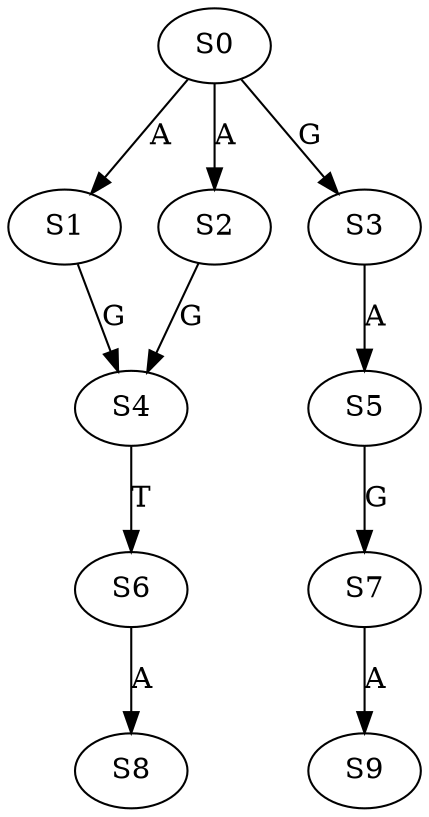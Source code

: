 strict digraph  {
	S0 -> S1 [ label = A ];
	S0 -> S2 [ label = A ];
	S0 -> S3 [ label = G ];
	S1 -> S4 [ label = G ];
	S2 -> S4 [ label = G ];
	S3 -> S5 [ label = A ];
	S4 -> S6 [ label = T ];
	S5 -> S7 [ label = G ];
	S6 -> S8 [ label = A ];
	S7 -> S9 [ label = A ];
}
